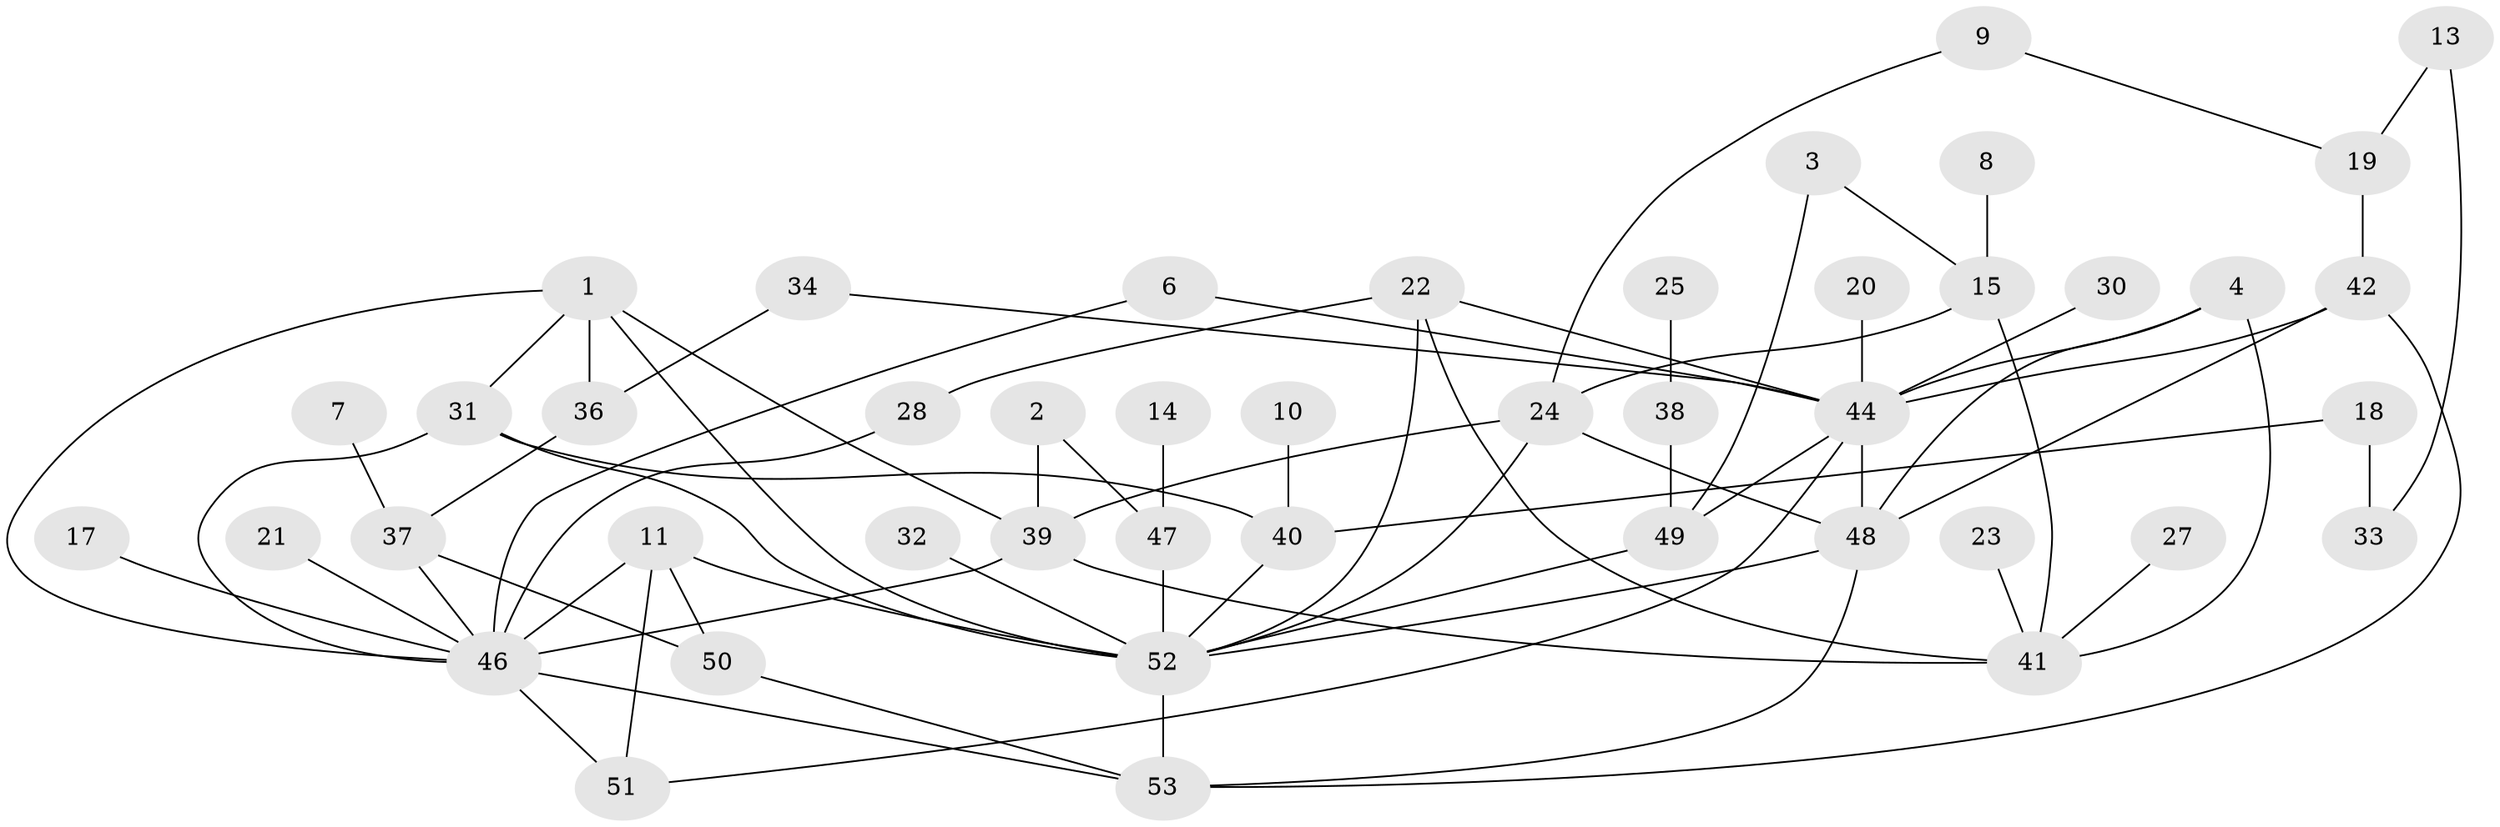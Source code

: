 // original degree distribution, {2: 0.24761904761904763, 3: 0.24761904761904763, 1: 0.21904761904761905, 5: 0.08571428571428572, 4: 0.10476190476190476, 0: 0.06666666666666667, 6: 0.02857142857142857}
// Generated by graph-tools (version 1.1) at 2025/25/03/09/25 03:25:14]
// undirected, 45 vertices, 73 edges
graph export_dot {
graph [start="1"]
  node [color=gray90,style=filled];
  1;
  2;
  3;
  4;
  6;
  7;
  8;
  9;
  10;
  11;
  13;
  14;
  15;
  17;
  18;
  19;
  20;
  21;
  22;
  23;
  24;
  25;
  27;
  28;
  30;
  31;
  32;
  33;
  34;
  36;
  37;
  38;
  39;
  40;
  41;
  42;
  44;
  46;
  47;
  48;
  49;
  50;
  51;
  52;
  53;
  1 -- 31 [weight=1.0];
  1 -- 36 [weight=1.0];
  1 -- 39 [weight=1.0];
  1 -- 46 [weight=1.0];
  1 -- 52 [weight=1.0];
  2 -- 39 [weight=1.0];
  2 -- 47 [weight=1.0];
  3 -- 15 [weight=1.0];
  3 -- 49 [weight=1.0];
  4 -- 41 [weight=1.0];
  4 -- 44 [weight=1.0];
  4 -- 48 [weight=2.0];
  6 -- 44 [weight=1.0];
  6 -- 46 [weight=1.0];
  7 -- 37 [weight=1.0];
  8 -- 15 [weight=1.0];
  9 -- 19 [weight=1.0];
  9 -- 24 [weight=1.0];
  10 -- 40 [weight=1.0];
  11 -- 46 [weight=1.0];
  11 -- 50 [weight=1.0];
  11 -- 51 [weight=1.0];
  11 -- 52 [weight=1.0];
  13 -- 19 [weight=1.0];
  13 -- 33 [weight=1.0];
  14 -- 47 [weight=1.0];
  15 -- 24 [weight=1.0];
  15 -- 41 [weight=1.0];
  17 -- 46 [weight=1.0];
  18 -- 33 [weight=1.0];
  18 -- 40 [weight=1.0];
  19 -- 42 [weight=1.0];
  20 -- 44 [weight=1.0];
  21 -- 46 [weight=1.0];
  22 -- 28 [weight=1.0];
  22 -- 41 [weight=1.0];
  22 -- 44 [weight=1.0];
  22 -- 52 [weight=1.0];
  23 -- 41 [weight=1.0];
  24 -- 39 [weight=1.0];
  24 -- 48 [weight=1.0];
  24 -- 52 [weight=1.0];
  25 -- 38 [weight=1.0];
  27 -- 41 [weight=1.0];
  28 -- 46 [weight=1.0];
  30 -- 44 [weight=2.0];
  31 -- 40 [weight=1.0];
  31 -- 46 [weight=1.0];
  31 -- 52 [weight=1.0];
  32 -- 52 [weight=1.0];
  34 -- 36 [weight=1.0];
  34 -- 44 [weight=1.0];
  36 -- 37 [weight=1.0];
  37 -- 46 [weight=1.0];
  37 -- 50 [weight=1.0];
  38 -- 49 [weight=1.0];
  39 -- 41 [weight=1.0];
  39 -- 46 [weight=1.0];
  40 -- 52 [weight=1.0];
  42 -- 44 [weight=1.0];
  42 -- 48 [weight=1.0];
  42 -- 53 [weight=1.0];
  44 -- 48 [weight=1.0];
  44 -- 49 [weight=2.0];
  44 -- 51 [weight=1.0];
  46 -- 51 [weight=1.0];
  46 -- 53 [weight=1.0];
  47 -- 52 [weight=2.0];
  48 -- 52 [weight=1.0];
  48 -- 53 [weight=1.0];
  49 -- 52 [weight=1.0];
  50 -- 53 [weight=1.0];
  52 -- 53 [weight=1.0];
}
